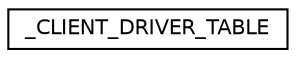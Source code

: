 digraph "Graphical Class Hierarchy"
{
  edge [fontname="Helvetica",fontsize="10",labelfontname="Helvetica",labelfontsize="10"];
  node [fontname="Helvetica",fontsize="10",shape=record];
  rankdir="LR";
  Node1 [label="_CLIENT_DRIVER_TABLE",height=0.2,width=0.4,color="black", fillcolor="white", style="filled",URL="$struct___c_l_i_e_n_t___d_r_i_v_e_r___t_a_b_l_e.html"];
}
